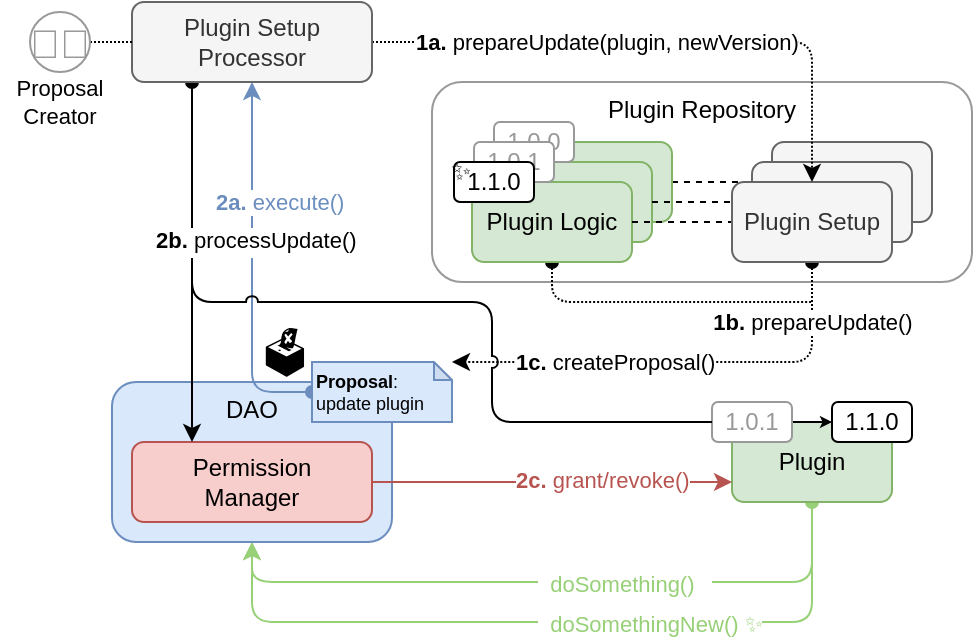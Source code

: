<mxfile version="20.3.0" type="device"><diagram id="X8JupkG_frpfl3048SV1" name="Seite-1"><mxGraphModel dx="864" dy="516" grid="1" gridSize="10" guides="1" tooltips="1" connect="1" arrows="1" fold="1" page="1" pageScale="1" pageWidth="827" pageHeight="1169" math="0" shadow="0"><root><mxCell id="0"/><mxCell id="1" parent="0"/><mxCell id="dGwfhqnGriOLHCoR-xGy-38" style="edgeStyle=orthogonalEdgeStyle;rounded=1;orthogonalLoop=1;jettySize=auto;html=1;entryX=0.5;entryY=1;entryDx=0;entryDy=0;fontFamily=Helvetica;fontColor=#FF3333;endArrow=classic;endFill=1;strokeColor=#97D077;startArrow=oval;startFill=1;exitX=0.5;exitY=1;exitDx=0;exitDy=0;" parent="1" source="dGwfhqnGriOLHCoR-xGy-51" target="dGwfhqnGriOLHCoR-xGy-35" edge="1"><mxGeometry relative="1" as="geometry"><Array as="points"><mxPoint x="570" y="300"/><mxPoint x="290" y="300"/></Array><mxPoint x="580" y="280" as="sourcePoint"/></mxGeometry></mxCell><mxCell id="dGwfhqnGriOLHCoR-xGy-39" value="&amp;nbsp; doSomething()&amp;nbsp;&amp;nbsp;&amp;nbsp;" style="edgeLabel;html=1;align=left;verticalAlign=middle;resizable=0;points=[];fontFamily=Helvetica;fontColor=#97D077;" parent="dGwfhqnGriOLHCoR-xGy-38" vertex="1" connectable="0"><mxGeometry x="0.001" y="1" relative="1" as="geometry"><mxPoint x="-9" as="offset"/></mxGeometry></mxCell><mxCell id="dGwfhqnGriOLHCoR-xGy-62" style="edgeStyle=orthogonalEdgeStyle;rounded=1;orthogonalLoop=1;jettySize=auto;html=1;fontFamily=Helvetica;fontColor=#FF3333;endArrow=classic;endFill=1;strokeColor=#97D077;exitX=0.5;exitY=1;exitDx=0;exitDy=0;" parent="1" source="dGwfhqnGriOLHCoR-xGy-51" edge="1"><mxGeometry relative="1" as="geometry"><Array as="points"><mxPoint x="570" y="320"/><mxPoint x="290" y="320"/></Array><mxPoint x="559" y="290.5" as="sourcePoint"/><mxPoint x="290" y="280" as="targetPoint"/></mxGeometry></mxCell><mxCell id="dGwfhqnGriOLHCoR-xGy-63" value="&amp;nbsp; doSomethingNew() ✨" style="edgeLabel;html=1;align=left;verticalAlign=middle;resizable=0;points=[];fontFamily=Helvetica;fontColor=#97D077;" parent="dGwfhqnGriOLHCoR-xGy-62" vertex="1" connectable="0"><mxGeometry x="0.001" y="1" relative="1" as="geometry"><mxPoint x="-9" as="offset"/></mxGeometry></mxCell><mxCell id="dGwfhqnGriOLHCoR-xGy-51" value="Plugin" style="rounded=1;whiteSpace=wrap;html=1;fillColor=#d5e8d4;strokeColor=#82b366;" parent="1" vertex="1"><mxGeometry x="530" y="220" width="80" height="40" as="geometry"/></mxCell><mxCell id="dGwfhqnGriOLHCoR-xGy-73" value="Plugin Repository" style="rounded=1;whiteSpace=wrap;html=1;verticalAlign=top;strokeColor=#999999;" parent="1" vertex="1"><mxGeometry x="380" y="50" width="270" height="100" as="geometry"/></mxCell><mxCell id="dGwfhqnGriOLHCoR-xGy-35" value="DAO" style="rounded=1;whiteSpace=wrap;html=1;verticalAlign=top;fillColor=#dae8fc;strokeColor=#6c8ebf;" parent="1" vertex="1"><mxGeometry x="220" y="200" width="140" height="80" as="geometry"/></mxCell><mxCell id="dGwfhqnGriOLHCoR-xGy-58" value="" style="edgeStyle=orthogonalEdgeStyle;rounded=1;orthogonalLoop=1;jettySize=auto;html=1;endArrow=classic;endFill=1;strokeColor=#6c8ebf;startArrow=oval;startFill=1;fillColor=#dae8fc;align=left;horizontal=0;exitX=0;exitY=0.5;exitDx=0;exitDy=0;exitPerimeter=0;verticalAlign=middle;" parent="1" source="dGwfhqnGriOLHCoR-xGy-61" edge="1"><mxGeometry x="0.022" relative="1" as="geometry"><mxPoint x="290" y="200" as="sourcePoint"/><mxPoint x="290" y="50" as="targetPoint"/><Array as="points"><mxPoint x="290" y="205"/><mxPoint x="290" y="50"/></Array><mxPoint as="offset"/></mxGeometry></mxCell><mxCell id="dGwfhqnGriOLHCoR-xGy-59" value="&lt;b style=&quot;&quot;&gt;2a.&lt;/b&gt;&lt;span style=&quot;&quot;&gt;&amp;nbsp;execute()&lt;/span&gt;" style="edgeLabel;html=1;align=left;verticalAlign=middle;resizable=0;points=[];fontSize=11;fontColor=#6C8EBF;horizontal=1;" parent="dGwfhqnGriOLHCoR-xGy-58" vertex="1" connectable="0"><mxGeometry x="0.015" relative="1" as="geometry"><mxPoint x="-20" y="-31" as="offset"/></mxGeometry></mxCell><mxCell id="dGwfhqnGriOLHCoR-xGy-36" style="edgeStyle=orthogonalEdgeStyle;rounded=1;orthogonalLoop=1;jettySize=auto;html=1;exitX=0.5;exitY=1;exitDx=0;exitDy=0;fontFamily=Helvetica;endArrow=none;endFill=0;strokeColor=#000000;startArrow=oval;startFill=1;dashed=1;dashPattern=1 1;" parent="1" source="dGwfhqnGriOLHCoR-xGy-77" edge="1"><mxGeometry relative="1" as="geometry"><mxPoint x="581.0" y="180" as="sourcePoint"/><mxPoint x="570" y="160" as="targetPoint"/><Array as="points"><mxPoint x="440" y="160"/></Array></mxGeometry></mxCell><mxCell id="dGwfhqnGriOLHCoR-xGy-48" value="" style="edgeStyle=orthogonalEdgeStyle;rounded=0;orthogonalLoop=1;jettySize=auto;html=1;exitX=1;exitY=0.5;exitDx=0;exitDy=0;fontFamily=Courier New;endArrow=classic;endFill=1;strokeColor=#B85450;" parent="1" source="dGwfhqnGriOLHCoR-xGy-50" edge="1"><mxGeometry x="0.838" relative="1" as="geometry"><mxPoint x="530" y="250" as="targetPoint"/><Array as="points"/><mxPoint as="offset"/><mxPoint x="399" y="260" as="sourcePoint"/></mxGeometry></mxCell><mxCell id="dGwfhqnGriOLHCoR-xGy-49" value="&lt;font color=&quot;#b85450&quot; face=&quot;Helvetica&quot;&gt;&lt;b style=&quot;&quot;&gt;2c.&lt;/b&gt; grant/revoke()&lt;/font&gt;" style="edgeLabel;html=1;align=left;verticalAlign=middle;resizable=0;points=[];fontFamily=Courier New;fontColor=#FF3333;" parent="dGwfhqnGriOLHCoR-xGy-48" vertex="1" connectable="0"><mxGeometry x="-0.07" y="1" relative="1" as="geometry"><mxPoint x="-14" y="1" as="offset"/></mxGeometry></mxCell><mxCell id="dGwfhqnGriOLHCoR-xGy-50" value="Permission&lt;br&gt;Manager" style="rounded=1;whiteSpace=wrap;html=1;fillColor=#f8cecc;strokeColor=#b85450;" parent="1" vertex="1"><mxGeometry x="230" y="230" width="120" height="40" as="geometry"/></mxCell><mxCell id="dGwfhqnGriOLHCoR-xGy-53" value="&lt;font face=&quot;Helvetica&quot; style=&quot;font-size: 11px;&quot;&gt;&lt;b style=&quot;font-size: 11px;&quot;&gt;2b.&lt;/b&gt;&amp;nbsp;processUpdate()&lt;/font&gt;" style="edgeStyle=orthogonalEdgeStyle;rounded=0;orthogonalLoop=1;jettySize=auto;html=1;fontFamily=Courier New;endArrow=classic;endFill=1;strokeColor=#000000;align=left;startArrow=oval;startFill=1;entryX=0.25;entryY=0;entryDx=0;entryDy=0;horizontal=1;exitX=0.25;exitY=1;exitDx=0;exitDy=0;fontSize=11;" parent="1" source="dGwfhqnGriOLHCoR-xGy-46" target="dGwfhqnGriOLHCoR-xGy-50" edge="1"><mxGeometry x="-0.111" y="-20" relative="1" as="geometry"><mxPoint x="320" y="50" as="sourcePoint"/><mxPoint x="630" y="50" as="targetPoint"/><mxPoint as="offset"/><Array as="points"><mxPoint x="260" y="200"/><mxPoint x="260" y="200"/></Array></mxGeometry></mxCell><mxCell id="dGwfhqnGriOLHCoR-xGy-60" value="&lt;b&gt;1c.&lt;/b&gt; createProposal()" style="edgeStyle=orthogonalEdgeStyle;rounded=1;orthogonalLoop=1;jettySize=auto;html=1;endArrow=classic;endFill=1;strokeColor=default;align=left;jumpStyle=none;dashed=1;dashPattern=1 1;exitX=0.5;exitY=1;exitDx=0;exitDy=0;startArrow=oval;startFill=1;" parent="1" source="dGwfhqnGriOLHCoR-xGy-82" edge="1"><mxGeometry x="0.739" relative="1" as="geometry"><mxPoint x="570" y="160" as="sourcePoint"/><mxPoint x="390" y="190" as="targetPoint"/><Array as="points"><mxPoint x="570" y="190"/></Array><mxPoint as="offset"/></mxGeometry></mxCell><mxCell id="dGwfhqnGriOLHCoR-xGy-61" value="&lt;div style=&quot;font-size: 9px;&quot;&gt;&lt;span style=&quot;background-color: initial;&quot;&gt;&lt;font style=&quot;font-size: 9px;&quot;&gt;&lt;b style=&quot;&quot;&gt;Proposal&lt;/b&gt;:&lt;/font&gt;&lt;/span&gt;&lt;/div&gt;&lt;div style=&quot;font-size: 9px;&quot;&gt;&lt;span style=&quot;background-color: initial;&quot;&gt;&lt;font style=&quot;font-size: 9px;&quot;&gt;update plugin&lt;/font&gt;&lt;/span&gt;&lt;/div&gt;" style="shape=note;whiteSpace=wrap;html=1;backgroundOutline=1;darkOpacity=0.05;rounded=1;shadow=0;size=9;align=left;spacing=2;fillColor=#dae8fc;strokeColor=#6c8ebf;" parent="1" vertex="1"><mxGeometry x="320" y="190" width="70" height="30" as="geometry"/></mxCell><mxCell id="dGwfhqnGriOLHCoR-xGy-66" style="edgeStyle=orthogonalEdgeStyle;rounded=0;orthogonalLoop=1;jettySize=auto;html=1;exitX=1;exitY=0.5;exitDx=0;exitDy=0;entryX=0;entryY=0.5;entryDx=0;entryDy=0;fontColor=#999999;endSize=3;startSize=3;" parent="1" source="dGwfhqnGriOLHCoR-xGy-67" target="dGwfhqnGriOLHCoR-xGy-68" edge="1"><mxGeometry relative="1" as="geometry"/></mxCell><mxCell id="dGwfhqnGriOLHCoR-xGy-67" value="&lt;font color=&quot;#999999&quot;&gt;1.0.1&lt;/font&gt;" style="rounded=1;whiteSpace=wrap;html=1;verticalAlign=middle;strokeColor=#999999;" parent="1" vertex="1"><mxGeometry x="520" y="210" width="40" height="20" as="geometry"/></mxCell><mxCell id="dGwfhqnGriOLHCoR-xGy-68" value="1.1.0" style="rounded=1;whiteSpace=wrap;html=1;verticalAlign=middle;" parent="1" vertex="1"><mxGeometry x="580" y="210" width="40" height="20" as="geometry"/></mxCell><mxCell id="dGwfhqnGriOLHCoR-xGy-69" style="edgeStyle=orthogonalEdgeStyle;rounded=1;orthogonalLoop=1;jettySize=auto;html=1;fontFamily=Helvetica;endArrow=none;endFill=0;strokeColor=#000000;startArrow=none;startFill=0;entryX=0;entryY=0.5;entryDx=0;entryDy=0;jumpStyle=arc;" parent="1" target="dGwfhqnGriOLHCoR-xGy-67" edge="1"><mxGeometry relative="1" as="geometry"><mxPoint x="260" y="140" as="sourcePoint"/><mxPoint x="568" y="220" as="targetPoint"/><Array as="points"><mxPoint x="410" y="160"/><mxPoint x="410" y="220"/></Array></mxGeometry></mxCell><mxCell id="dGwfhqnGriOLHCoR-xGy-74" style="edgeStyle=orthogonalEdgeStyle;rounded=0;orthogonalLoop=1;jettySize=auto;html=1;exitX=1;exitY=0.5;exitDx=0;exitDy=0;strokeColor=default;endArrow=none;endFill=0;dashed=1;" parent="1" source="dGwfhqnGriOLHCoR-xGy-75" target="dGwfhqnGriOLHCoR-xGy-80" edge="1"><mxGeometry relative="1" as="geometry"/></mxCell><mxCell id="dGwfhqnGriOLHCoR-xGy-75" value="" style="rounded=1;whiteSpace=wrap;html=1;fillColor=#d5e8d4;strokeColor=#82b366;" parent="1" vertex="1"><mxGeometry x="420" y="80" width="80" height="40" as="geometry"/></mxCell><mxCell id="dGwfhqnGriOLHCoR-xGy-76" value="" style="rounded=1;whiteSpace=wrap;html=1;fillColor=#d5e8d4;strokeColor=#82b366;" parent="1" vertex="1"><mxGeometry x="410" y="90" width="80" height="40" as="geometry"/></mxCell><mxCell id="dGwfhqnGriOLHCoR-xGy-77" value="Plugin Logic" style="rounded=1;whiteSpace=wrap;html=1;fillColor=#d5e8d4;strokeColor=#82b366;" parent="1" vertex="1"><mxGeometry x="400" y="100" width="80" height="40" as="geometry"/></mxCell><mxCell id="dGwfhqnGriOLHCoR-xGy-78" style="edgeStyle=orthogonalEdgeStyle;rounded=0;orthogonalLoop=1;jettySize=auto;html=1;exitX=1;exitY=0.5;exitDx=0;exitDy=0;entryX=0;entryY=0.5;entryDx=0;entryDy=0;strokeColor=default;endArrow=none;endFill=0;dashed=1;" parent="1" source="dGwfhqnGriOLHCoR-xGy-77" target="dGwfhqnGriOLHCoR-xGy-82" edge="1"><mxGeometry relative="1" as="geometry"><mxPoint x="560" y="110" as="sourcePoint"/><mxPoint x="620" y="110" as="targetPoint"/></mxGeometry></mxCell><mxCell id="dGwfhqnGriOLHCoR-xGy-79" style="edgeStyle=orthogonalEdgeStyle;rounded=0;orthogonalLoop=1;jettySize=auto;html=1;exitX=1;exitY=0.5;exitDx=0;exitDy=0;strokeColor=default;endArrow=none;endFill=0;dashed=1;" parent="1" source="dGwfhqnGriOLHCoR-xGy-76" target="dGwfhqnGriOLHCoR-xGy-81" edge="1"><mxGeometry relative="1" as="geometry"><mxPoint x="520" y="130" as="sourcePoint"/><mxPoint x="580" y="130" as="targetPoint"/></mxGeometry></mxCell><mxCell id="dGwfhqnGriOLHCoR-xGy-80" value="" style="rounded=1;whiteSpace=wrap;html=1;fillColor=#f5f5f5;strokeColor=#666666;fontColor=#333333;" parent="1" vertex="1"><mxGeometry x="550" y="80" width="80" height="40" as="geometry"/></mxCell><mxCell id="dGwfhqnGriOLHCoR-xGy-81" value="" style="rounded=1;whiteSpace=wrap;html=1;fillColor=#f5f5f5;strokeColor=#666666;fontColor=#333333;" parent="1" vertex="1"><mxGeometry x="540" y="90" width="80" height="40" as="geometry"/></mxCell><mxCell id="dGwfhqnGriOLHCoR-xGy-82" value="Plugin Setup" style="rounded=1;whiteSpace=wrap;html=1;fillColor=#f5f5f5;strokeColor=#666666;fontColor=#333333;" parent="1" vertex="1"><mxGeometry x="530" y="100" width="80" height="40" as="geometry"/></mxCell><mxCell id="dGwfhqnGriOLHCoR-xGy-83" value="&lt;font color=&quot;#999999&quot;&gt;1.0.0&lt;/font&gt;" style="rounded=1;whiteSpace=wrap;html=1;verticalAlign=middle;strokeColor=#999999;" parent="1" vertex="1"><mxGeometry x="411" y="70" width="40" height="20" as="geometry"/></mxCell><mxCell id="dGwfhqnGriOLHCoR-xGy-84" value="&lt;font color=&quot;#999999&quot;&gt;1.0.1&lt;/font&gt;" style="rounded=1;whiteSpace=wrap;html=1;verticalAlign=middle;strokeColor=#999999;" parent="1" vertex="1"><mxGeometry x="401" y="80" width="40" height="20" as="geometry"/></mxCell><mxCell id="dGwfhqnGriOLHCoR-xGy-85" value="1.1.0" style="rounded=1;whiteSpace=wrap;html=1;verticalAlign=middle;" parent="1" vertex="1"><mxGeometry x="391" y="90" width="40" height="20" as="geometry"/></mxCell><mxCell id="dGwfhqnGriOLHCoR-xGy-47" value="&lt;b&gt;1a.&lt;/b&gt;&amp;nbsp;prepareUpdate(plugin, newVersion)" style="edgeStyle=orthogonalEdgeStyle;rounded=1;orthogonalLoop=1;jettySize=auto;html=1;endArrow=classic;endFill=1;strokeColor=default;align=left;entryX=0.5;entryY=0;entryDx=0;entryDy=0;dashed=1;dashPattern=1 1;" parent="1" target="dGwfhqnGriOLHCoR-xGy-82" edge="1"><mxGeometry x="-0.862" relative="1" as="geometry"><mxPoint x="350" y="30" as="sourcePoint"/><mxPoint x="600" y="30" as="targetPoint"/><Array as="points"><mxPoint x="570" y="30"/><mxPoint x="570" y="100"/></Array><mxPoint as="offset"/></mxGeometry></mxCell><mxCell id="dGwfhqnGriOLHCoR-xGy-46" value="Plugin Setup Processor" style="rounded=1;whiteSpace=wrap;html=1;fillColor=#f5f5f5;strokeColor=#666666;fontColor=#333333;" parent="1" vertex="1"><mxGeometry x="230" y="10" width="120" height="40" as="geometry"/></mxCell><mxCell id="dGwfhqnGriOLHCoR-xGy-91" value="&lt;font style=&quot;font-size: 12px;&quot;&gt;✨&lt;/font&gt;" style="text;html=1;align=center;verticalAlign=middle;resizable=0;points=[];autosize=1;strokeColor=none;fillColor=none;fontSize=10;fontColor=#000000;" parent="1" vertex="1"><mxGeometry x="374" y="80" width="40" height="30" as="geometry"/></mxCell><mxCell id="dGwfhqnGriOLHCoR-xGy-94" value="&lt;font style=&quot;font-size: 20px;&quot;&gt;🗳&lt;/font&gt;" style="text;html=1;align=center;verticalAlign=middle;resizable=0;points=[];autosize=1;strokeColor=none;fillColor=none;fontSize=10;fontColor=#000000;" parent="1" vertex="1"><mxGeometry x="286" y="165" width="40" height="40" as="geometry"/></mxCell><mxCell id="dGwfhqnGriOLHCoR-xGy-119" style="edgeStyle=orthogonalEdgeStyle;rounded=0;orthogonalLoop=1;jettySize=auto;html=1;endArrow=none;endFill=0;dashed=1;dashPattern=1 1;exitX=1;exitY=0.5;exitDx=0;exitDy=0;" parent="1" source="dGwfhqnGriOLHCoR-xGy-121" edge="1"><mxGeometry relative="1" as="geometry"><mxPoint x="230" y="-30" as="sourcePoint"/><Array as="points"/><mxPoint x="230" y="30" as="targetPoint"/></mxGeometry></mxCell><mxCell id="dGwfhqnGriOLHCoR-xGy-120" value="" style="group" parent="1" vertex="1" connectable="0"><mxGeometry x="164" y="15" width="60" height="60" as="geometry"/></mxCell><mxCell id="dGwfhqnGriOLHCoR-xGy-121" value="&lt;font style=&quot;font-size: 20px;&quot;&gt;🧑‍🔧&lt;/font&gt;" style="ellipse;whiteSpace=wrap;html=1;aspect=fixed;labelBackgroundColor=none;strokeColor=#999999;fontSize=20;fontColor=#999999;verticalAlign=bottom;fillColor=none;" parent="dGwfhqnGriOLHCoR-xGy-120" vertex="1"><mxGeometry x="15" width="30" height="30" as="geometry"/></mxCell><mxCell id="dGwfhqnGriOLHCoR-xGy-122" value="&lt;font color=&quot;#000000&quot;&gt;Proposal&lt;br&gt;Creator&lt;br&gt;&lt;/font&gt;" style="text;html=1;strokeColor=none;fillColor=none;align=center;verticalAlign=middle;whiteSpace=wrap;rounded=0;labelBackgroundColor=#FFFFFF;fontSize=11;fontColor=#999999;" parent="dGwfhqnGriOLHCoR-xGy-120" vertex="1"><mxGeometry y="30" width="60" height="30" as="geometry"/></mxCell><mxCell id="uUFoXJFzp9nlw5B4NwfM-1" value="&lt;b style=&quot;font-size: 11px;&quot;&gt;1b.&lt;/b&gt;&lt;span style=&quot;font-size: 11px;&quot;&gt;&amp;nbsp;prepareUpdate()&lt;/span&gt;" style="edgeLabel;html=1;align=center;verticalAlign=middle;resizable=0;points=[];fontSize=9;fontColor=#000000;" parent="1" vertex="1" connectable="0"><mxGeometry x="570" y="170" as="geometry"/></mxCell></root></mxGraphModel></diagram></mxfile>